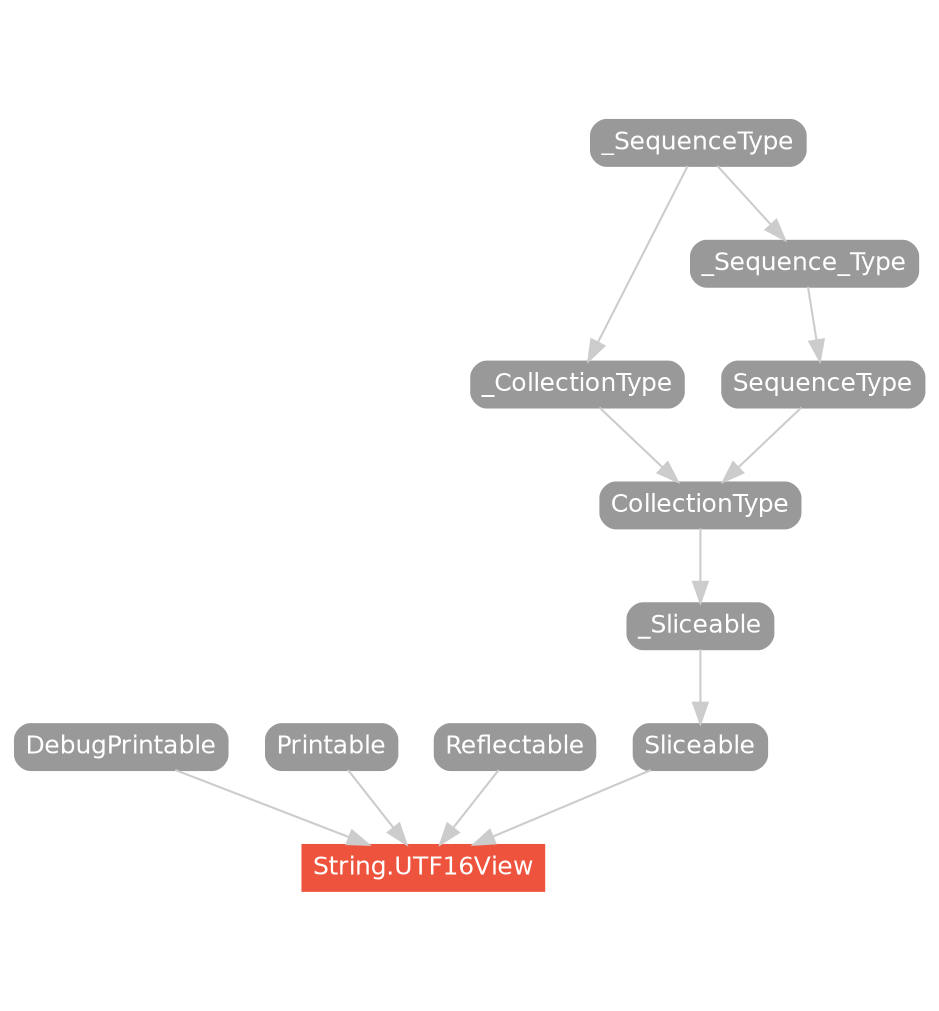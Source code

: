 strict digraph "String.UTF16View - Type Hierarchy - SwiftDoc.cn" {
    pad="0.1,0.8"
    node [shape=box, style="filled,rounded", color="#999999", fillcolor="#999999", fontcolor=white, fontname=Helvetica, fontnames="Helvetica,sansserif", fontsize=12, margin="0.07,0.05", height="0.3"]
    edge [color="#cccccc"]
    "CollectionType" [URL="/protocol/CollectionType/hierarchy/"]
    "DebugPrintable" [URL="/protocol/DebugPrintable/hierarchy/"]
    "Printable" [URL="/protocol/Printable/hierarchy/"]
    "Reflectable" [URL="/protocol/Reflectable/hierarchy/"]
    "SequenceType" [URL="/protocol/SequenceType/hierarchy/"]
    "Sliceable" [URL="/protocol/Sliceable/hierarchy/"]
    "String.UTF16View" [URL="/type/String.UTF16View/", style="filled", fillcolor="#ee543d", color="#ee543d"]
    "_CollectionType" [URL="/protocol/_CollectionType/hierarchy/"]
    "_SequenceType" [URL="/protocol/_SequenceType/hierarchy/"]
    "_Sequence_Type" [URL="/protocol/_Sequence_Type/hierarchy/"]
    "_Sliceable" [URL="/protocol/_Sliceable/hierarchy/"]    "Sliceable" -> "String.UTF16View"
    "Reflectable" -> "String.UTF16View"
    "Printable" -> "String.UTF16View"
    "DebugPrintable" -> "String.UTF16View"
    "_Sliceable" -> "Sliceable"
    "CollectionType" -> "_Sliceable"
    "_CollectionType" -> "CollectionType"
    "SequenceType" -> "CollectionType"
    "_SequenceType" -> "_CollectionType"
    "_Sequence_Type" -> "SequenceType"
    "_SequenceType" -> "_Sequence_Type"
    subgraph Types {
        rank = max; "String.UTF16View";
    }
}